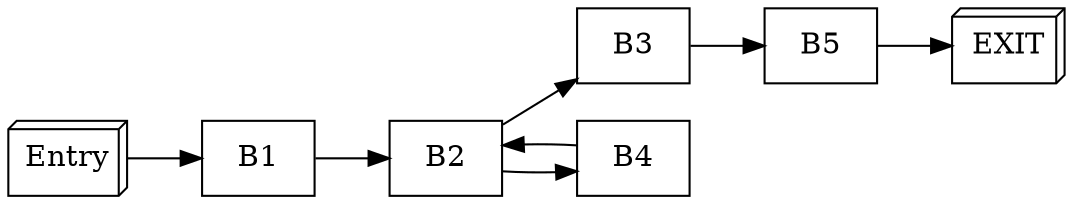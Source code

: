 digraph G{
    rankdir=LR;
    node[shape=box]B1,B2,B3,B4,B5;
    node[shape=box3d]Entry,EXIT;
    Entry->B1;
    B1->B2;
    B2->B3;
    B3->B5;
    B2->B4;
    B4->B2;
    B5->EXIT;
}
